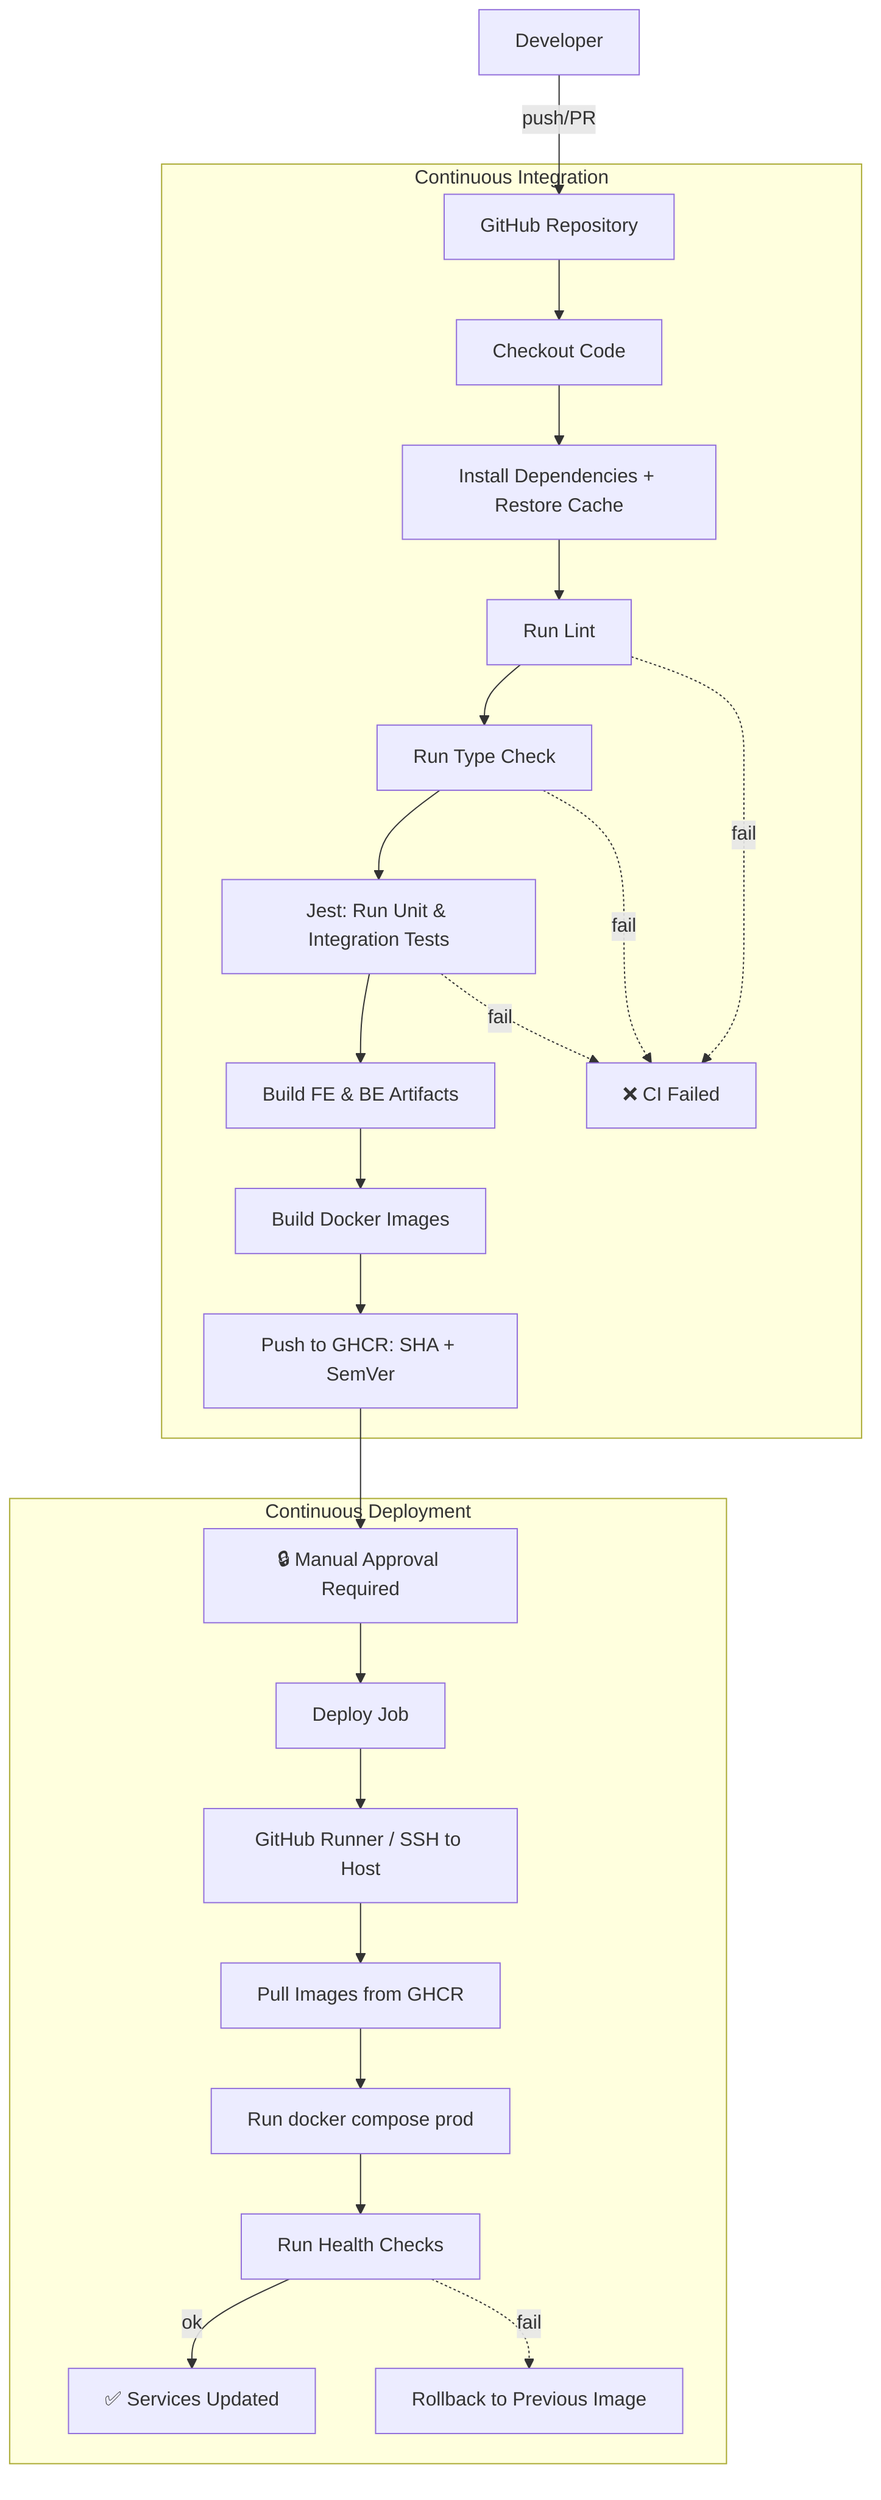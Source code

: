 %% Source: PRD | Section: 11.2 | Heading: 11.2 CI/CD Workflow
flowchart TD
  Dev[Developer] -->|push/PR| Repo[GitHub Repository]

  subgraph CI[Continuous Integration]
    direction TB
    Repo --> Checkout[Checkout Code]
    Checkout --> Install[Install Dependencies + Restore Cache]
    Install --> Lint[Run Lint]
    Lint --> TypeCheck[Run Type Check]
    TypeCheck --> Test[Jest: Run Unit & Integration Tests]
    Test --> Build[Build FE & BE Artifacts]
    Build --> DockerBuild[Build Docker Images]
    DockerBuild --> PushImages[Push to GHCR: SHA + SemVer]
    Lint -.->|fail| CI_Fail[❌ CI Failed]
    TypeCheck -.->|fail| CI_Fail
    Test -.->|fail| CI_Fail
  end

  PushImages --> Approval[🔒 Manual Approval Required]

  subgraph CD[Continuous Deployment]
    direction TB
    Approval --> Deploy[Deploy Job]
    Deploy --> Runner[GitHub Runner / SSH to Host]
    Runner --> Pull[Pull Images from GHCR]
    Pull --> Compose[Run docker compose prod]
    Compose --> HealthCheck[Run Health Checks]
    HealthCheck -->|ok| Services[✅ Services Updated]
    HealthCheck -.->|fail| Rollback[Rollback to Previous Image]
  end